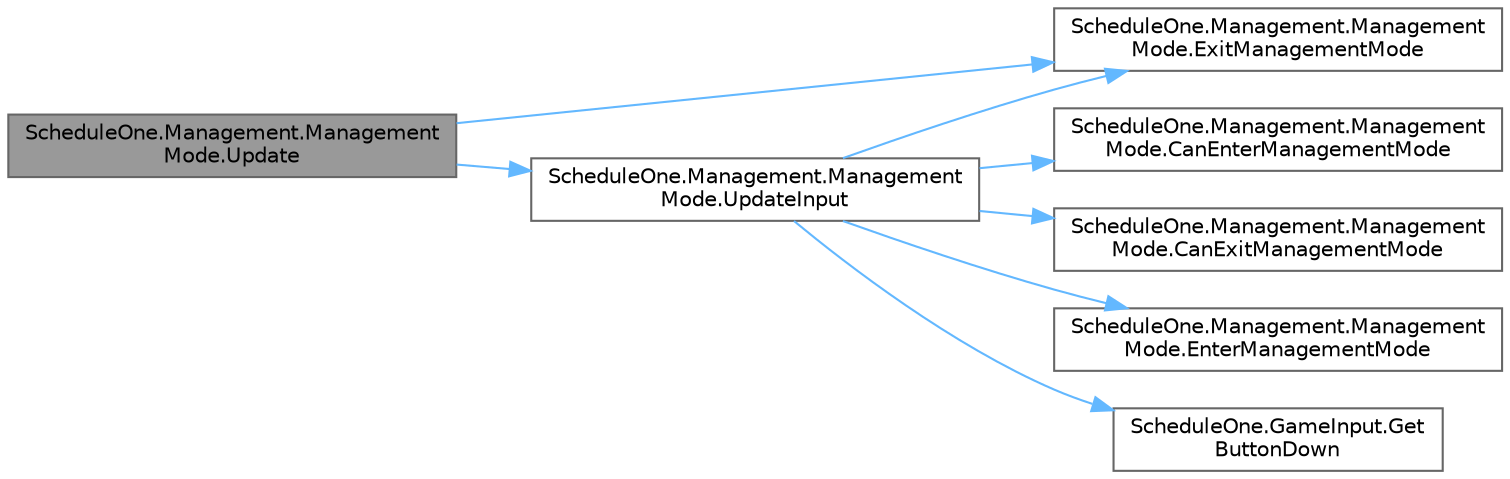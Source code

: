 digraph "ScheduleOne.Management.ManagementMode.Update"
{
 // LATEX_PDF_SIZE
  bgcolor="transparent";
  edge [fontname=Helvetica,fontsize=10,labelfontname=Helvetica,labelfontsize=10];
  node [fontname=Helvetica,fontsize=10,shape=box,height=0.2,width=0.4];
  rankdir="LR";
  Node1 [id="Node000001",label="ScheduleOne.Management.Management\lMode.Update",height=0.2,width=0.4,color="gray40", fillcolor="grey60", style="filled", fontcolor="black",tooltip=" "];
  Node1 -> Node2 [id="edge1_Node000001_Node000002",color="steelblue1",style="solid",tooltip=" "];
  Node2 [id="Node000002",label="ScheduleOne.Management.Management\lMode.ExitManagementMode",height=0.2,width=0.4,color="grey40", fillcolor="white", style="filled",URL="$class_schedule_one_1_1_management_1_1_management_mode.html#a42f4b5e5fb67919d84a34d45381666b0",tooltip=" "];
  Node1 -> Node3 [id="edge2_Node000001_Node000003",color="steelblue1",style="solid",tooltip=" "];
  Node3 [id="Node000003",label="ScheduleOne.Management.Management\lMode.UpdateInput",height=0.2,width=0.4,color="grey40", fillcolor="white", style="filled",URL="$class_schedule_one_1_1_management_1_1_management_mode.html#a78dd6b1eb65b84fc10bae29410d6713c",tooltip=" "];
  Node3 -> Node4 [id="edge3_Node000003_Node000004",color="steelblue1",style="solid",tooltip=" "];
  Node4 [id="Node000004",label="ScheduleOne.Management.Management\lMode.CanEnterManagementMode",height=0.2,width=0.4,color="grey40", fillcolor="white", style="filled",URL="$class_schedule_one_1_1_management_1_1_management_mode.html#a6bda86748f3daf3e498d7e4cc581d779",tooltip=" "];
  Node3 -> Node5 [id="edge4_Node000003_Node000005",color="steelblue1",style="solid",tooltip=" "];
  Node5 [id="Node000005",label="ScheduleOne.Management.Management\lMode.CanExitManagementMode",height=0.2,width=0.4,color="grey40", fillcolor="white", style="filled",URL="$class_schedule_one_1_1_management_1_1_management_mode.html#aca6166bdbae345e4403ee4531c8b53f2",tooltip=" "];
  Node3 -> Node6 [id="edge5_Node000003_Node000006",color="steelblue1",style="solid",tooltip=" "];
  Node6 [id="Node000006",label="ScheduleOne.Management.Management\lMode.EnterManagementMode",height=0.2,width=0.4,color="grey40", fillcolor="white", style="filled",URL="$class_schedule_one_1_1_management_1_1_management_mode.html#af19d8f6051846cfce26c4c394af94214",tooltip=" "];
  Node3 -> Node2 [id="edge6_Node000003_Node000002",color="steelblue1",style="solid",tooltip=" "];
  Node3 -> Node7 [id="edge7_Node000003_Node000007",color="steelblue1",style="solid",tooltip=" "];
  Node7 [id="Node000007",label="ScheduleOne.GameInput.Get\lButtonDown",height=0.2,width=0.4,color="grey40", fillcolor="white", style="filled",URL="$class_schedule_one_1_1_game_input.html#a5ad7f37345fd9db31ecd2d23229ee8e3",tooltip=" "];
}
